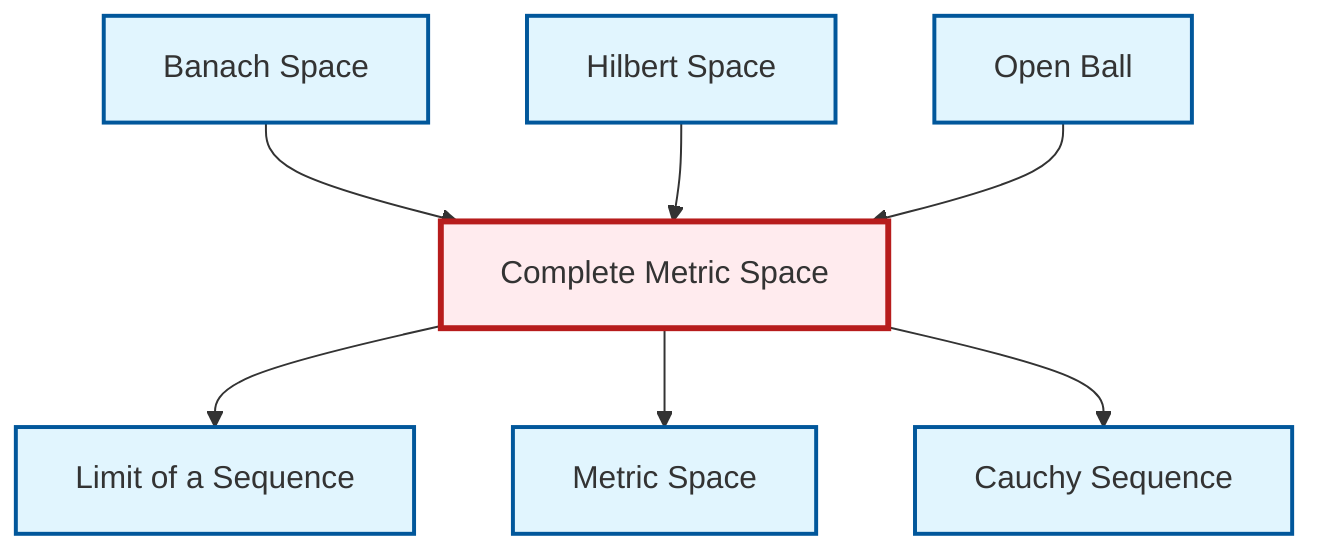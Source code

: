 graph TD
    classDef definition fill:#e1f5fe,stroke:#01579b,stroke-width:2px
    classDef theorem fill:#f3e5f5,stroke:#4a148c,stroke-width:2px
    classDef axiom fill:#fff3e0,stroke:#e65100,stroke-width:2px
    classDef example fill:#e8f5e9,stroke:#1b5e20,stroke-width:2px
    classDef current fill:#ffebee,stroke:#b71c1c,stroke-width:3px
    def-limit["Limit of a Sequence"]:::definition
    def-metric-space["Metric Space"]:::definition
    def-cauchy-sequence["Cauchy Sequence"]:::definition
    def-complete-metric-space["Complete Metric Space"]:::definition
    def-open-ball["Open Ball"]:::definition
    def-banach-space["Banach Space"]:::definition
    def-hilbert-space["Hilbert Space"]:::definition
    def-complete-metric-space --> def-limit
    def-complete-metric-space --> def-metric-space
    def-banach-space --> def-complete-metric-space
    def-complete-metric-space --> def-cauchy-sequence
    def-hilbert-space --> def-complete-metric-space
    def-open-ball --> def-complete-metric-space
    class def-complete-metric-space current